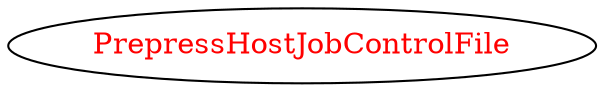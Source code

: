 digraph dependencyGraph {
 concentrate=true;
 ranksep="2.0";
 rankdir="LR"; 
 splines="ortho";
"PrepressHostJobControlFile" [fontcolor="red"];
}
